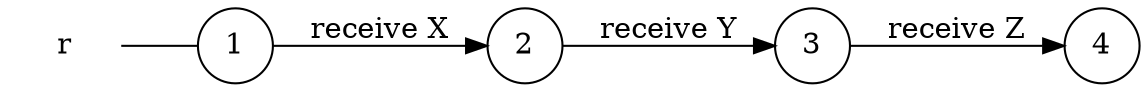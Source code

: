 digraph r {
	rankdir="LR";
	n_0 [label="r", shape="plaintext"];
	n_1 [id="3", shape=circle, label="4"];
	n_2 [id="4", shape=circle, label="2"];
	n_3 [id="2", shape=circle, label="3"];
	n_4 [id="1", shape=circle, label="1"];
	n_0 -> n_4 [arrowhead=none];

	n_2 -> n_3 [id="[$e|1]", label="receive Y"];
	n_3 -> n_1 [id="[$e|0]", label="receive Z"];
	n_4 -> n_2 [id="[$e|2]", label="receive X"];
}
